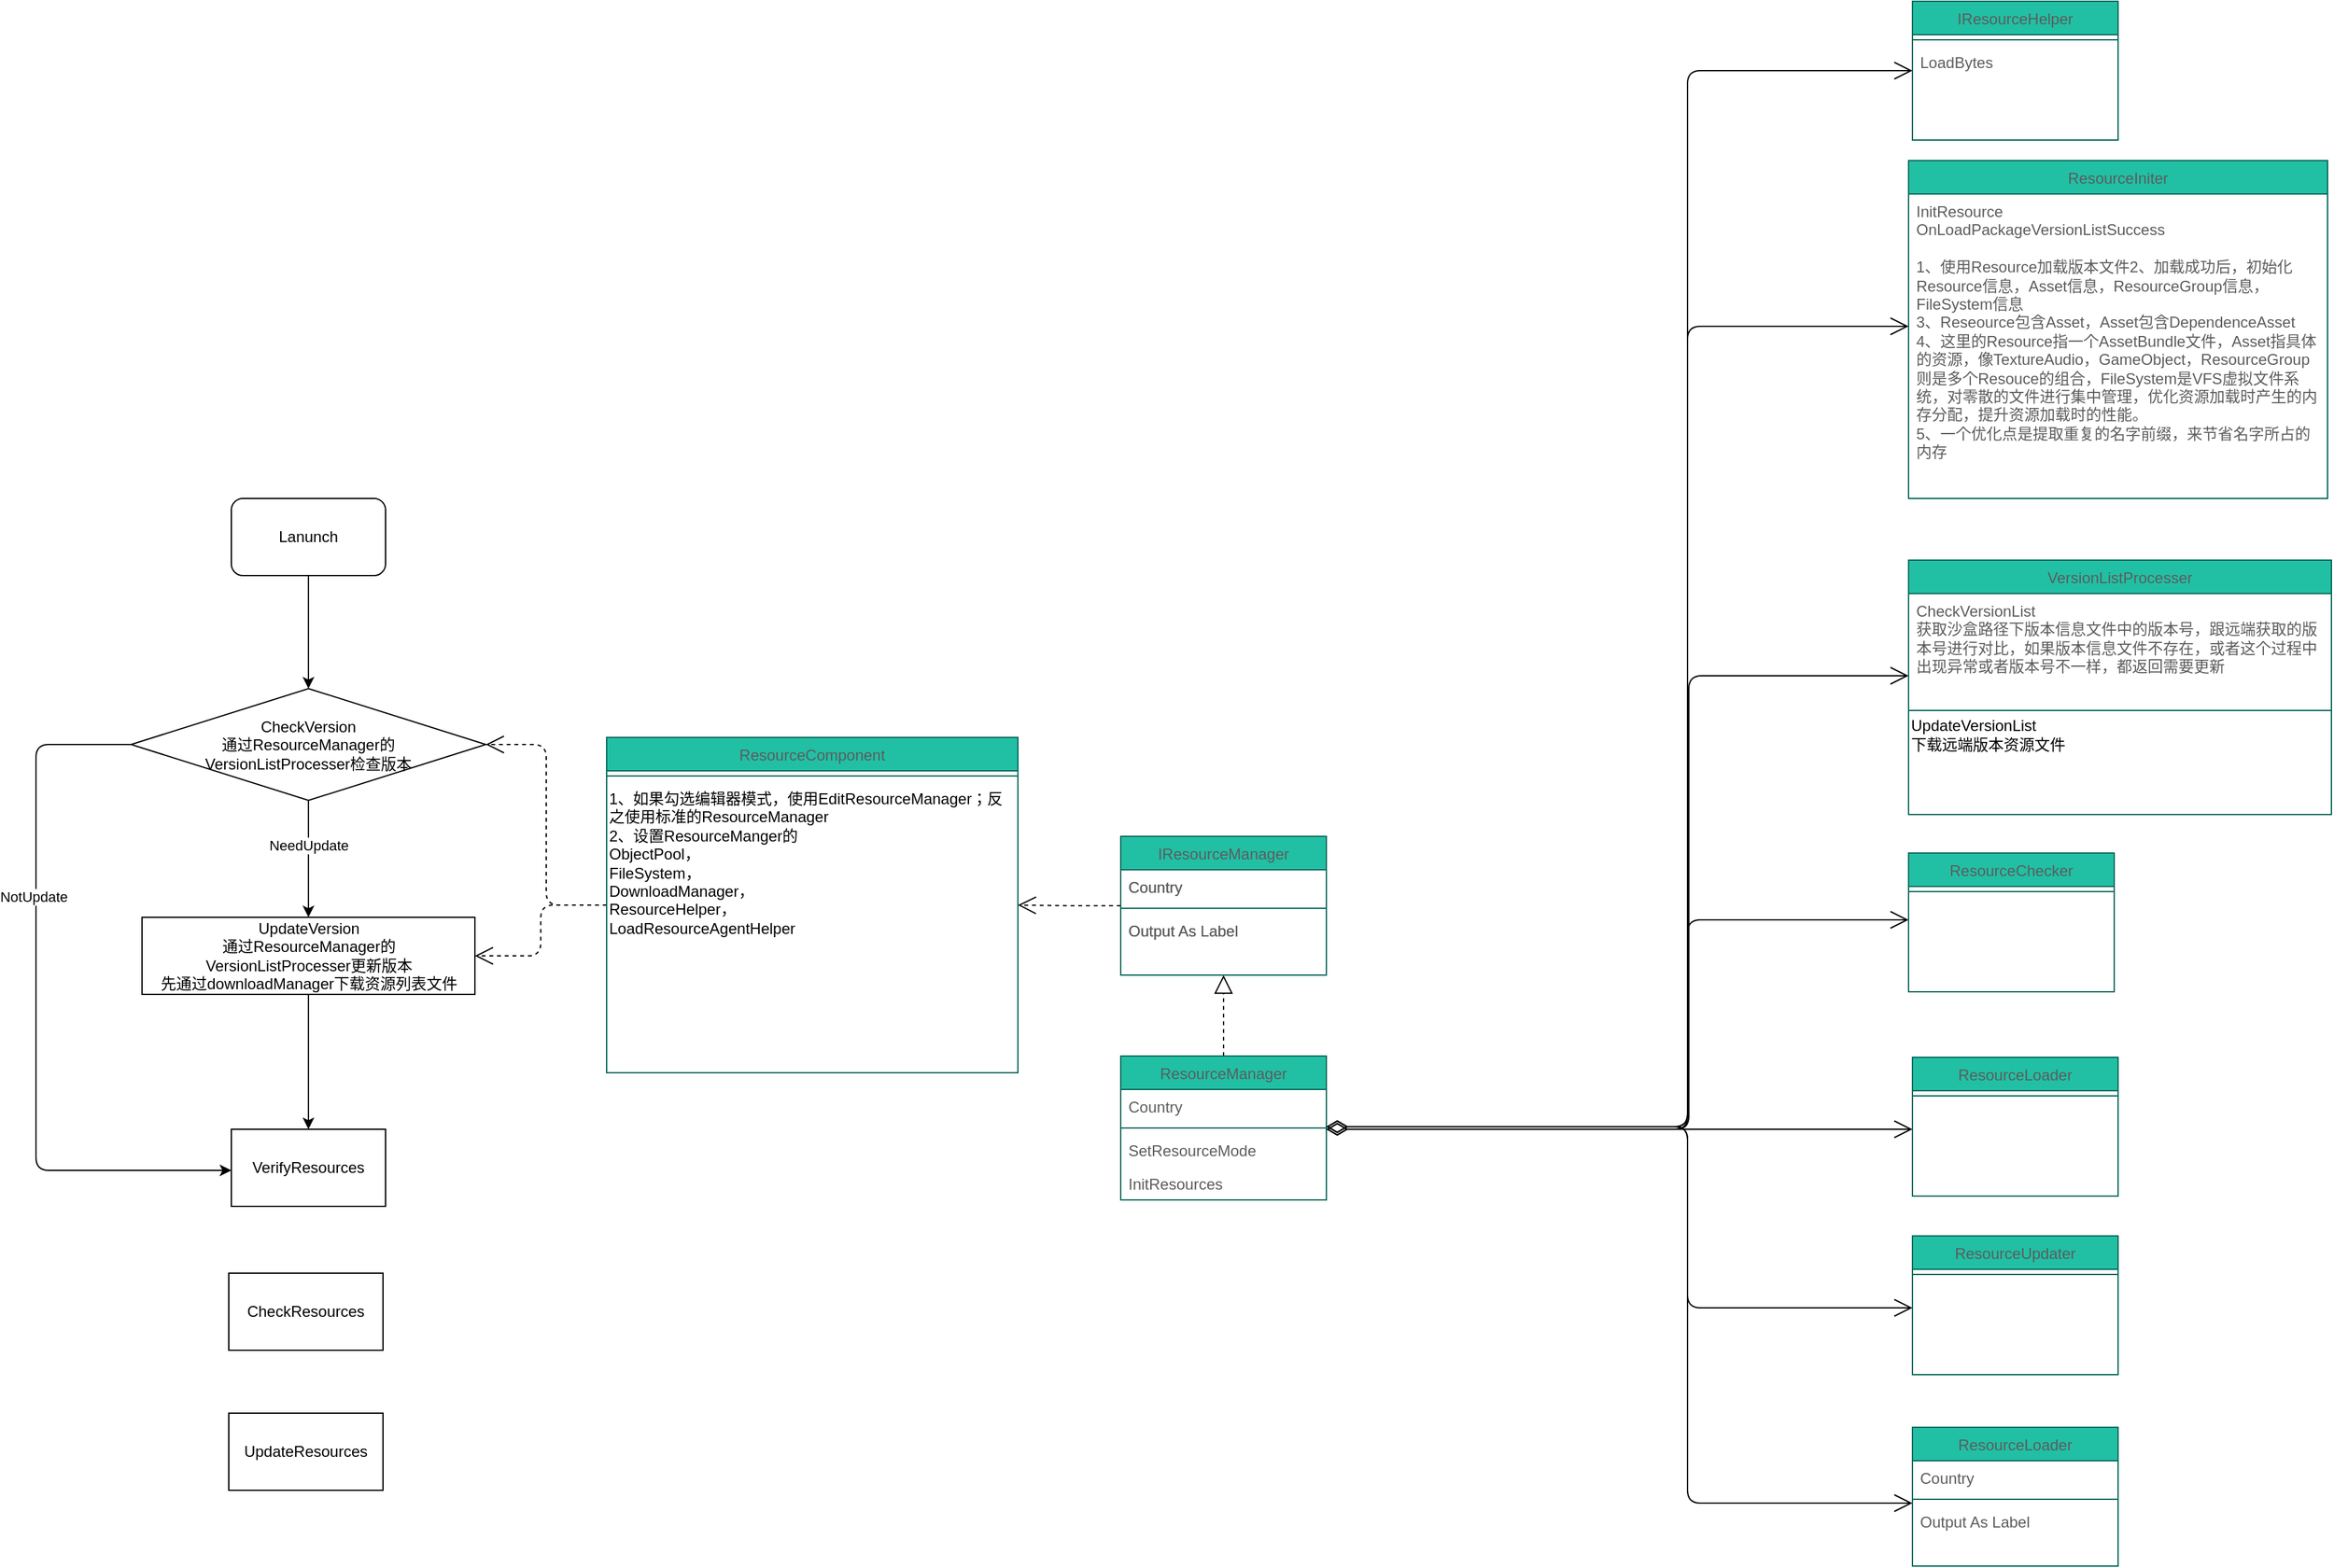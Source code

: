 <mxfile version="20.0.1" type="github">
  <diagram id="C5RBs43oDa-KdzZeNtuy" name="Page-1">
    <mxGraphModel dx="3002" dy="2351" grid="0" gridSize="10" guides="1" tooltips="1" connect="1" arrows="1" fold="1" page="1" pageScale="1" pageWidth="827" pageHeight="1169" math="0" shadow="0">
      <root>
        <mxCell id="WIyWlLk6GJQsqaUBKTNV-0" />
        <mxCell id="WIyWlLk6GJQsqaUBKTNV-1" parent="WIyWlLk6GJQsqaUBKTNV-0" />
        <mxCell id="60lWfc97_Md1UdRuLnQR-23" value="IResourceManager" style="swimlane;fontStyle=0;align=center;verticalAlign=top;childLayout=stackLayout;horizontal=1;startSize=26;horizontalStack=0;resizeParent=1;resizeLast=0;collapsible=1;marginBottom=0;shadow=0;strokeWidth=1;fillColor=#21C0A5;strokeColor=#006658;fontColor=#5C5C5C;rounded=0;" parent="WIyWlLk6GJQsqaUBKTNV-1" vertex="1">
          <mxGeometry x="599" y="468" width="160" height="108" as="geometry">
            <mxRectangle x="550" y="140" width="160" height="26" as="alternateBounds" />
          </mxGeometry>
        </mxCell>
        <mxCell id="60lWfc97_Md1UdRuLnQR-28" value="Country" style="text;align=left;verticalAlign=top;spacingLeft=4;spacingRight=4;overflow=hidden;rotatable=0;points=[[0,0.5],[1,0.5]];portConstraint=eastwest;shadow=0;html=0;fontColor=#5C5C5C;rounded=0;" parent="60lWfc97_Md1UdRuLnQR-23" vertex="1">
          <mxGeometry y="26" width="160" height="26" as="geometry" />
        </mxCell>
        <mxCell id="60lWfc97_Md1UdRuLnQR-29" value="" style="line;html=1;strokeWidth=1;align=left;verticalAlign=middle;spacingTop=-1;spacingLeft=3;spacingRight=3;rotatable=0;labelPosition=right;points=[];portConstraint=eastwest;fillColor=#21C0A5;strokeColor=#006658;fontColor=#5C5C5C;rounded=0;" parent="60lWfc97_Md1UdRuLnQR-23" vertex="1">
          <mxGeometry y="52" width="160" height="8" as="geometry" />
        </mxCell>
        <mxCell id="60lWfc97_Md1UdRuLnQR-31" value="Output As Label" style="text;align=left;verticalAlign=top;spacingLeft=4;spacingRight=4;overflow=hidden;rotatable=0;points=[[0,0.5],[1,0.5]];portConstraint=eastwest;fontColor=#5C5C5C;rounded=0;" parent="60lWfc97_Md1UdRuLnQR-23" vertex="1">
          <mxGeometry y="60" width="160" height="26" as="geometry" />
        </mxCell>
        <mxCell id="u7afOrTUqHZcuy_nIgbm-6" style="endArrow=block;dashed=1;endFill=0;endSize=12;html=1;fontFamily=Helvetica;fontSize=11;fontColor=default;align=center;strokeColor=default;edgeStyle=orthogonalEdgeStyle;" edge="1" parent="WIyWlLk6GJQsqaUBKTNV-1" source="60lWfc97_Md1UdRuLnQR-119" target="60lWfc97_Md1UdRuLnQR-115">
          <mxGeometry relative="1" as="geometry" />
        </mxCell>
        <mxCell id="u7afOrTUqHZcuy_nIgbm-9" style="endArrow=open;endSize=12;dashed=1;html=1;fontFamily=Helvetica;fontSize=11;fontColor=default;align=center;startFill=0;strokeColor=default;edgeStyle=orthogonalEdgeStyle;" edge="1" parent="WIyWlLk6GJQsqaUBKTNV-1" source="60lWfc97_Md1UdRuLnQR-115" target="u7afOrTUqHZcuy_nIgbm-1">
          <mxGeometry relative="1" as="geometry" />
        </mxCell>
        <mxCell id="60lWfc97_Md1UdRuLnQR-115" value="IResourceManager" style="swimlane;fontStyle=0;align=center;verticalAlign=top;childLayout=stackLayout;horizontal=1;startSize=26;horizontalStack=0;resizeParent=1;resizeLast=0;collapsible=1;marginBottom=0;shadow=0;strokeWidth=1;fillColor=#21C0A5;strokeColor=#006658;fontColor=#5C5C5C;rounded=0;" parent="WIyWlLk6GJQsqaUBKTNV-1" vertex="1">
          <mxGeometry x="599" y="468" width="160" height="108" as="geometry">
            <mxRectangle x="550" y="140" width="160" height="26" as="alternateBounds" />
          </mxGeometry>
        </mxCell>
        <mxCell id="60lWfc97_Md1UdRuLnQR-116" value="Country" style="text;align=left;verticalAlign=top;spacingLeft=4;spacingRight=4;overflow=hidden;rotatable=0;points=[[0,0.5],[1,0.5]];portConstraint=eastwest;shadow=0;html=0;fontColor=#5C5C5C;rounded=0;" parent="60lWfc97_Md1UdRuLnQR-115" vertex="1">
          <mxGeometry y="26" width="160" height="26" as="geometry" />
        </mxCell>
        <mxCell id="60lWfc97_Md1UdRuLnQR-117" value="" style="line;html=1;strokeWidth=1;align=left;verticalAlign=middle;spacingTop=-1;spacingLeft=3;spacingRight=3;rotatable=0;labelPosition=right;points=[];portConstraint=eastwest;fillColor=#21C0A5;strokeColor=#006658;fontColor=#5C5C5C;rounded=0;" parent="60lWfc97_Md1UdRuLnQR-115" vertex="1">
          <mxGeometry y="52" width="160" height="8" as="geometry" />
        </mxCell>
        <mxCell id="60lWfc97_Md1UdRuLnQR-118" value="Output As Label" style="text;align=left;verticalAlign=top;spacingLeft=4;spacingRight=4;overflow=hidden;rotatable=0;points=[[0,0.5],[1,0.5]];portConstraint=eastwest;fontColor=#5C5C5C;rounded=0;" parent="60lWfc97_Md1UdRuLnQR-115" vertex="1">
          <mxGeometry y="60" width="160" height="26" as="geometry" />
        </mxCell>
        <mxCell id="60lWfc97_Md1UdRuLnQR-119" value="ResourceManager" style="swimlane;fontStyle=0;align=center;verticalAlign=top;childLayout=stackLayout;horizontal=1;startSize=26;horizontalStack=0;resizeParent=1;resizeLast=0;collapsible=1;marginBottom=0;shadow=0;strokeWidth=1;fillColor=#21C0A5;strokeColor=#006658;fontColor=#5C5C5C;rounded=0;" parent="WIyWlLk6GJQsqaUBKTNV-1" vertex="1">
          <mxGeometry x="599" y="639" width="160" height="112" as="geometry">
            <mxRectangle x="550" y="140" width="160" height="26" as="alternateBounds" />
          </mxGeometry>
        </mxCell>
        <mxCell id="60lWfc97_Md1UdRuLnQR-120" value="Country" style="text;align=left;verticalAlign=top;spacingLeft=4;spacingRight=4;overflow=hidden;rotatable=0;points=[[0,0.5],[1,0.5]];portConstraint=eastwest;shadow=0;html=0;fontColor=#5C5C5C;rounded=0;" parent="60lWfc97_Md1UdRuLnQR-119" vertex="1">
          <mxGeometry y="26" width="160" height="26" as="geometry" />
        </mxCell>
        <mxCell id="60lWfc97_Md1UdRuLnQR-121" value="" style="line;html=1;strokeWidth=1;align=left;verticalAlign=middle;spacingTop=-1;spacingLeft=3;spacingRight=3;rotatable=0;labelPosition=right;points=[];portConstraint=eastwest;fillColor=#21C0A5;strokeColor=#006658;fontColor=#5C5C5C;rounded=0;" parent="60lWfc97_Md1UdRuLnQR-119" vertex="1">
          <mxGeometry y="52" width="160" height="8" as="geometry" />
        </mxCell>
        <mxCell id="u7afOrTUqHZcuy_nIgbm-0" value="SetResourceMode" style="text;align=left;verticalAlign=top;spacingLeft=4;spacingRight=4;overflow=hidden;rotatable=0;points=[[0,0.5],[1,0.5]];portConstraint=eastwest;fontColor=#5C5C5C;rounded=0;" vertex="1" parent="60lWfc97_Md1UdRuLnQR-119">
          <mxGeometry y="60" width="160" height="26" as="geometry" />
        </mxCell>
        <mxCell id="60lWfc97_Md1UdRuLnQR-122" value="InitResources" style="text;align=left;verticalAlign=top;spacingLeft=4;spacingRight=4;overflow=hidden;rotatable=0;points=[[0,0.5],[1,0.5]];portConstraint=eastwest;fontColor=#5C5C5C;rounded=0;" parent="60lWfc97_Md1UdRuLnQR-119" vertex="1">
          <mxGeometry y="86" width="160" height="26" as="geometry" />
        </mxCell>
        <mxCell id="WcdavCTQyrfWiSS4cDZD-1" style="endArrow=open;html=1;endSize=12;startArrow=diamondThin;startSize=14;startFill=0;edgeStyle=orthogonalEdgeStyle;fontFamily=Helvetica;fontSize=11;fontColor=default;align=center;endFill=1;strokeColor=default;" parent="WIyWlLk6GJQsqaUBKTNV-1" source="60lWfc97_Md1UdRuLnQR-119" target="60lWfc97_Md1UdRuLnQR-123" edge="1">
          <mxGeometry relative="1" as="geometry">
            <Array as="points">
              <mxPoint x="1126" y="696" />
              <mxPoint x="1126" y="696" />
            </Array>
          </mxGeometry>
        </mxCell>
        <mxCell id="60lWfc97_Md1UdRuLnQR-123" value="ResourceLoader" style="swimlane;fontStyle=0;align=center;verticalAlign=top;childLayout=stackLayout;horizontal=1;startSize=26;horizontalStack=0;resizeParent=1;resizeLast=0;collapsible=1;marginBottom=0;shadow=0;strokeWidth=1;fillColor=#21C0A5;strokeColor=#006658;fontColor=#5C5C5C;rounded=0;" parent="WIyWlLk6GJQsqaUBKTNV-1" vertex="1">
          <mxGeometry x="1215" y="640" width="160" height="108" as="geometry">
            <mxRectangle x="550" y="140" width="160" height="26" as="alternateBounds" />
          </mxGeometry>
        </mxCell>
        <mxCell id="60lWfc97_Md1UdRuLnQR-125" value="" style="line;html=1;strokeWidth=1;align=left;verticalAlign=middle;spacingTop=-1;spacingLeft=3;spacingRight=3;rotatable=0;labelPosition=right;points=[];portConstraint=eastwest;fillColor=#21C0A5;strokeColor=#006658;fontColor=#5C5C5C;rounded=0;" parent="60lWfc97_Md1UdRuLnQR-123" vertex="1">
          <mxGeometry y="26" width="160" height="8" as="geometry" />
        </mxCell>
        <mxCell id="WcdavCTQyrfWiSS4cDZD-0" style="endArrow=open;html=1;endSize=12;startArrow=diamondThin;startSize=14;startFill=0;edgeStyle=orthogonalEdgeStyle;fontFamily=Helvetica;fontSize=11;fontColor=default;align=center;endFill=1;strokeColor=default;" parent="WIyWlLk6GJQsqaUBKTNV-1" source="60lWfc97_Md1UdRuLnQR-119" target="60lWfc97_Md1UdRuLnQR-127" edge="1">
          <mxGeometry relative="1" as="geometry">
            <Array as="points">
              <mxPoint x="1040" y="694" />
              <mxPoint x="1040" y="71" />
            </Array>
          </mxGeometry>
        </mxCell>
        <mxCell id="60lWfc97_Md1UdRuLnQR-127" value="ResourceIniter" style="swimlane;fontStyle=0;align=center;verticalAlign=top;childLayout=stackLayout;horizontal=1;startSize=26;horizontalStack=0;resizeParent=1;resizeLast=0;collapsible=1;marginBottom=0;shadow=0;strokeWidth=1;fillColor=#21C0A5;strokeColor=#006658;fontColor=#5C5C5C;rounded=0;" parent="WIyWlLk6GJQsqaUBKTNV-1" vertex="1">
          <mxGeometry x="1212" y="-58" width="326" height="263" as="geometry">
            <mxRectangle x="550" y="140" width="160" height="26" as="alternateBounds" />
          </mxGeometry>
        </mxCell>
        <mxCell id="WcdavCTQyrfWiSS4cDZD-25" value="InitResource&#xa;OnLoadPackageVersionListSuccess&#xa;&#xa;1、使用Resource加载版本文件2、加载成功后，初始化Resource信息，Asset信息，ResourceGroup信息，FileSystem信息&#xa;3、Reseource包含Asset，Asset包含DependenceAsset&#xa;4、这里的Resource指一个AssetBundle文件，Asset指具体的资源，像TextureAudio，GameObject，ResourceGroup则是多个Resouce的组合，FileSystem是VFS虚拟文件系统，对零散的文件进行集中管理，优化资源加载时产生的内存分配，提升资源加载时的性能。&#xa;5、一个优化点是提取重复的名字前缀，来节省名字所占的内存&#xa;&#xa;" style="text;align=left;verticalAlign=top;spacingLeft=4;spacingRight=4;overflow=hidden;rotatable=0;points=[[0,0.5],[1,0.5]];portConstraint=eastwest;shadow=0;html=0;fontColor=#5C5C5C;rounded=0;whiteSpace=wrap;" parent="60lWfc97_Md1UdRuLnQR-127" vertex="1">
          <mxGeometry y="26" width="326" height="227" as="geometry" />
        </mxCell>
        <mxCell id="WcdavCTQyrfWiSS4cDZD-2" style="endArrow=open;html=1;endSize=12;startArrow=diamondThin;startSize=14;startFill=0;edgeStyle=orthogonalEdgeStyle;fontFamily=Helvetica;fontSize=11;fontColor=default;align=center;endFill=1;strokeColor=default;" parent="WIyWlLk6GJQsqaUBKTNV-1" source="60lWfc97_Md1UdRuLnQR-119" target="60lWfc97_Md1UdRuLnQR-131" edge="1">
          <mxGeometry relative="1" as="geometry">
            <Array as="points">
              <mxPoint x="1040" y="696" />
              <mxPoint x="1040" y="533" />
            </Array>
          </mxGeometry>
        </mxCell>
        <mxCell id="60lWfc97_Md1UdRuLnQR-131" value="ResourceChecker" style="swimlane;fontStyle=0;align=center;verticalAlign=top;childLayout=stackLayout;horizontal=1;startSize=26;horizontalStack=0;resizeParent=1;resizeLast=0;collapsible=1;marginBottom=0;shadow=0;strokeWidth=1;fillColor=#21C0A5;strokeColor=#006658;fontColor=#5C5C5C;rounded=0;" parent="WIyWlLk6GJQsqaUBKTNV-1" vertex="1">
          <mxGeometry x="1212" y="481" width="160" height="108" as="geometry">
            <mxRectangle x="550" y="140" width="160" height="26" as="alternateBounds" />
          </mxGeometry>
        </mxCell>
        <mxCell id="60lWfc97_Md1UdRuLnQR-133" value="" style="line;html=1;strokeWidth=1;align=left;verticalAlign=middle;spacingTop=-1;spacingLeft=3;spacingRight=3;rotatable=0;labelPosition=right;points=[];portConstraint=eastwest;fillColor=#21C0A5;strokeColor=#006658;fontColor=#5C5C5C;rounded=0;" parent="60lWfc97_Md1UdRuLnQR-131" vertex="1">
          <mxGeometry y="26" width="160" height="8" as="geometry" />
        </mxCell>
        <mxCell id="WcdavCTQyrfWiSS4cDZD-5" style="endArrow=open;html=1;endSize=12;startArrow=diamondThin;startSize=14;startFill=0;edgeStyle=orthogonalEdgeStyle;fontFamily=Helvetica;fontSize=11;fontColor=default;align=center;endFill=1;strokeColor=default;" parent="WIyWlLk6GJQsqaUBKTNV-1" source="60lWfc97_Md1UdRuLnQR-119" target="60lWfc97_Md1UdRuLnQR-135" edge="1">
          <mxGeometry relative="1" as="geometry">
            <Array as="points">
              <mxPoint x="1040" y="694" />
              <mxPoint x="1040" y="835" />
            </Array>
          </mxGeometry>
        </mxCell>
        <mxCell id="60lWfc97_Md1UdRuLnQR-135" value="ResourceUpdater" style="swimlane;fontStyle=0;align=center;verticalAlign=top;childLayout=stackLayout;horizontal=1;startSize=26;horizontalStack=0;resizeParent=1;resizeLast=0;collapsible=1;marginBottom=0;shadow=0;strokeWidth=1;fillColor=#21C0A5;strokeColor=#006658;fontColor=#5C5C5C;rounded=0;" parent="WIyWlLk6GJQsqaUBKTNV-1" vertex="1">
          <mxGeometry x="1215" y="779" width="160" height="108" as="geometry">
            <mxRectangle x="550" y="140" width="160" height="26" as="alternateBounds" />
          </mxGeometry>
        </mxCell>
        <mxCell id="60lWfc97_Md1UdRuLnQR-137" value="" style="line;html=1;strokeWidth=1;align=left;verticalAlign=middle;spacingTop=-1;spacingLeft=3;spacingRight=3;rotatable=0;labelPosition=right;points=[];portConstraint=eastwest;fillColor=#21C0A5;strokeColor=#006658;fontColor=#5C5C5C;rounded=0;" parent="60lWfc97_Md1UdRuLnQR-135" vertex="1">
          <mxGeometry y="26" width="160" height="8" as="geometry" />
        </mxCell>
        <mxCell id="WcdavCTQyrfWiSS4cDZD-6" style="endArrow=open;html=1;endSize=12;startArrow=diamondThin;startSize=14;startFill=0;edgeStyle=orthogonalEdgeStyle;fontFamily=Helvetica;fontSize=11;fontColor=default;align=center;endFill=1;strokeColor=default;" parent="WIyWlLk6GJQsqaUBKTNV-1" source="60lWfc97_Md1UdRuLnQR-119" target="60lWfc97_Md1UdRuLnQR-139" edge="1">
          <mxGeometry relative="1" as="geometry">
            <Array as="points">
              <mxPoint x="1040" y="694" />
              <mxPoint x="1040" y="987" />
            </Array>
          </mxGeometry>
        </mxCell>
        <mxCell id="60lWfc97_Md1UdRuLnQR-139" value="ResourceLoader" style="swimlane;fontStyle=0;align=center;verticalAlign=top;childLayout=stackLayout;horizontal=1;startSize=26;horizontalStack=0;resizeParent=1;resizeLast=0;collapsible=1;marginBottom=0;shadow=0;strokeWidth=1;fillColor=#21C0A5;strokeColor=#006658;fontColor=#5C5C5C;rounded=0;" parent="WIyWlLk6GJQsqaUBKTNV-1" vertex="1">
          <mxGeometry x="1215" y="928" width="160" height="108" as="geometry">
            <mxRectangle x="550" y="140" width="160" height="26" as="alternateBounds" />
          </mxGeometry>
        </mxCell>
        <mxCell id="60lWfc97_Md1UdRuLnQR-140" value="Country" style="text;align=left;verticalAlign=top;spacingLeft=4;spacingRight=4;overflow=hidden;rotatable=0;points=[[0,0.5],[1,0.5]];portConstraint=eastwest;shadow=0;html=0;fontColor=#5C5C5C;rounded=0;" parent="60lWfc97_Md1UdRuLnQR-139" vertex="1">
          <mxGeometry y="26" width="160" height="26" as="geometry" />
        </mxCell>
        <mxCell id="60lWfc97_Md1UdRuLnQR-141" value="" style="line;html=1;strokeWidth=1;align=left;verticalAlign=middle;spacingTop=-1;spacingLeft=3;spacingRight=3;rotatable=0;labelPosition=right;points=[];portConstraint=eastwest;fillColor=#21C0A5;strokeColor=#006658;fontColor=#5C5C5C;rounded=0;" parent="60lWfc97_Md1UdRuLnQR-139" vertex="1">
          <mxGeometry y="52" width="160" height="8" as="geometry" />
        </mxCell>
        <mxCell id="60lWfc97_Md1UdRuLnQR-142" value="Output As Label" style="text;align=left;verticalAlign=top;spacingLeft=4;spacingRight=4;overflow=hidden;rotatable=0;points=[[0,0.5],[1,0.5]];portConstraint=eastwest;fontColor=#5C5C5C;rounded=0;" parent="60lWfc97_Md1UdRuLnQR-139" vertex="1">
          <mxGeometry y="60" width="160" height="26" as="geometry" />
        </mxCell>
        <mxCell id="WcdavCTQyrfWiSS4cDZD-30" style="endArrow=open;html=1;endSize=12;startArrow=diamondThin;startSize=14;startFill=0;edgeStyle=orthogonalEdgeStyle;fontFamily=Helvetica;fontSize=11;fontColor=default;align=center;endFill=1;strokeColor=default;" parent="WIyWlLk6GJQsqaUBKTNV-1" source="60lWfc97_Md1UdRuLnQR-119" target="WcdavCTQyrfWiSS4cDZD-26" edge="1">
          <mxGeometry relative="1" as="geometry">
            <Array as="points">
              <mxPoint x="1040" y="694" />
              <mxPoint x="1040" y="-128" />
            </Array>
          </mxGeometry>
        </mxCell>
        <mxCell id="WcdavCTQyrfWiSS4cDZD-26" value="IResourceHelper" style="swimlane;fontStyle=0;align=center;verticalAlign=top;childLayout=stackLayout;horizontal=1;startSize=26;horizontalStack=0;resizeParent=1;resizeLast=0;collapsible=1;marginBottom=0;shadow=0;strokeWidth=1;fillColor=#21C0A5;strokeColor=#006658;fontColor=#5C5C5C;rounded=0;" parent="WIyWlLk6GJQsqaUBKTNV-1" vertex="1">
          <mxGeometry x="1215" y="-182" width="160" height="108" as="geometry">
            <mxRectangle x="550" y="140" width="160" height="26" as="alternateBounds" />
          </mxGeometry>
        </mxCell>
        <mxCell id="WcdavCTQyrfWiSS4cDZD-28" value="" style="line;html=1;strokeWidth=1;align=left;verticalAlign=middle;spacingTop=-1;spacingLeft=3;spacingRight=3;rotatable=0;labelPosition=right;points=[];portConstraint=eastwest;fillColor=#21C0A5;strokeColor=#006658;fontColor=#5C5C5C;rounded=0;" parent="WcdavCTQyrfWiSS4cDZD-26" vertex="1">
          <mxGeometry y="26" width="160" height="8" as="geometry" />
        </mxCell>
        <mxCell id="WcdavCTQyrfWiSS4cDZD-29" value="LoadBytes" style="text;align=left;verticalAlign=top;spacingLeft=4;spacingRight=4;overflow=hidden;rotatable=0;points=[[0,0.5],[1,0.5]];portConstraint=eastwest;fontColor=#5C5C5C;rounded=0;" parent="WcdavCTQyrfWiSS4cDZD-26" vertex="1">
          <mxGeometry y="34" width="160" height="26" as="geometry" />
        </mxCell>
        <mxCell id="u7afOrTUqHZcuy_nIgbm-17" style="endArrow=open;endSize=12;dashed=1;html=1;fontFamily=Helvetica;fontSize=11;fontColor=default;align=center;startFill=1;endFill=0;strokeColor=default;edgeStyle=orthogonalEdgeStyle;" edge="1" parent="WIyWlLk6GJQsqaUBKTNV-1" source="u7afOrTUqHZcuy_nIgbm-1" target="u7afOrTUqHZcuy_nIgbm-15">
          <mxGeometry relative="1" as="geometry" />
        </mxCell>
        <mxCell id="u7afOrTUqHZcuy_nIgbm-33" style="endArrow=open;endSize=12;dashed=1;html=1;fontFamily=Helvetica;fontSize=11;fontColor=default;align=center;startFill=0;endFill=1;strokeColor=default;edgeStyle=orthogonalEdgeStyle;" edge="1" parent="WIyWlLk6GJQsqaUBKTNV-1" source="u7afOrTUqHZcuy_nIgbm-1" target="u7afOrTUqHZcuy_nIgbm-24">
          <mxGeometry relative="1" as="geometry" />
        </mxCell>
        <mxCell id="u7afOrTUqHZcuy_nIgbm-1" value="ResourceComponent" style="swimlane;fontStyle=0;align=center;verticalAlign=top;childLayout=stackLayout;horizontal=1;startSize=26;horizontalStack=0;resizeParent=1;resizeLast=0;collapsible=1;marginBottom=0;shadow=0;strokeWidth=1;fillColor=#21C0A5;strokeColor=#006658;fontColor=#5C5C5C;rounded=0;" vertex="1" parent="WIyWlLk6GJQsqaUBKTNV-1">
          <mxGeometry x="199" y="391" width="320" height="261" as="geometry">
            <mxRectangle x="550" y="140" width="160" height="26" as="alternateBounds" />
          </mxGeometry>
        </mxCell>
        <mxCell id="u7afOrTUqHZcuy_nIgbm-3" value="" style="line;html=1;strokeWidth=1;align=left;verticalAlign=middle;spacingTop=-1;spacingLeft=3;spacingRight=3;rotatable=0;labelPosition=right;points=[];portConstraint=eastwest;fillColor=#21C0A5;strokeColor=#006658;fontColor=#5C5C5C;rounded=0;" vertex="1" parent="u7afOrTUqHZcuy_nIgbm-1">
          <mxGeometry y="26" width="320" height="8" as="geometry" />
        </mxCell>
        <mxCell id="u7afOrTUqHZcuy_nIgbm-11" value="&lt;div&gt;1、如果勾选编辑器模式，使用EditResourceManager；反之使用标准的ResourceManager&lt;/div&gt;&lt;div&gt;2、设置ResourceManger的&lt;/div&gt;&lt;div&gt;ObjectPool，&lt;/div&gt;&lt;div&gt;FileSystem，&lt;/div&gt;&lt;div&gt;DownloadManager，&lt;/div&gt;&lt;div&gt;ResourceHelper，&lt;/div&gt;&lt;div&gt;LoadResourceAgentHelper&lt;br&gt;&lt;/div&gt;" style="text;html=1;strokeColor=none;fillColor=none;align=left;verticalAlign=top;rounded=0;whiteSpace=wrap;" vertex="1" parent="u7afOrTUqHZcuy_nIgbm-1">
          <mxGeometry y="34" width="320" height="223" as="geometry" />
        </mxCell>
        <mxCell id="u7afOrTUqHZcuy_nIgbm-16" style="edgeStyle=orthogonalEdgeStyle;rounded=0;orthogonalLoop=1;jettySize=auto;html=1;startArrow=classic;startFill=1;endArrow=none;endFill=0;exitX=0.5;exitY=0;exitDx=0;exitDy=0;" edge="1" parent="WIyWlLk6GJQsqaUBKTNV-1" source="u7afOrTUqHZcuy_nIgbm-15" target="u7afOrTUqHZcuy_nIgbm-13">
          <mxGeometry relative="1" as="geometry" />
        </mxCell>
        <mxCell id="u7afOrTUqHZcuy_nIgbm-13" value="Lanunch" style="rounded=1;whiteSpace=wrap;html=1;" vertex="1" parent="WIyWlLk6GJQsqaUBKTNV-1">
          <mxGeometry x="-93" y="205" width="120" height="60" as="geometry" />
        </mxCell>
        <mxCell id="u7afOrTUqHZcuy_nIgbm-26" style="endArrow=classic;html=1;fontFamily=Helvetica;fontSize=11;fontColor=default;align=center;startFill=0;endFill=1;strokeColor=default;edgeStyle=orthogonalEdgeStyle;" edge="1" parent="WIyWlLk6GJQsqaUBKTNV-1" source="u7afOrTUqHZcuy_nIgbm-15" target="u7afOrTUqHZcuy_nIgbm-24">
          <mxGeometry relative="1" as="geometry" />
        </mxCell>
        <mxCell id="u7afOrTUqHZcuy_nIgbm-27" value="NeedUpdate" style="edgeLabel;html=1;align=center;verticalAlign=middle;resizable=0;points=[];" vertex="1" connectable="0" parent="u7afOrTUqHZcuy_nIgbm-26">
          <mxGeometry x="-0.235" relative="1" as="geometry">
            <mxPoint as="offset" />
          </mxGeometry>
        </mxCell>
        <mxCell id="u7afOrTUqHZcuy_nIgbm-31" style="endArrow=classic;html=1;fontFamily=Helvetica;fontSize=11;fontColor=default;align=center;startFill=0;endFill=1;strokeColor=default;edgeStyle=orthogonalEdgeStyle;" edge="1" parent="WIyWlLk6GJQsqaUBKTNV-1" source="u7afOrTUqHZcuy_nIgbm-15" target="u7afOrTUqHZcuy_nIgbm-28">
          <mxGeometry relative="1" as="geometry">
            <Array as="points">
              <mxPoint x="-245" y="397" />
              <mxPoint x="-245" y="728" />
            </Array>
          </mxGeometry>
        </mxCell>
        <mxCell id="u7afOrTUqHZcuy_nIgbm-32" value="NotUpdate" style="edgeLabel;html=1;align=center;verticalAlign=middle;resizable=0;points=[];" vertex="1" connectable="0" parent="u7afOrTUqHZcuy_nIgbm-31">
          <mxGeometry x="-0.309" y="-2" relative="1" as="geometry">
            <mxPoint as="offset" />
          </mxGeometry>
        </mxCell>
        <mxCell id="u7afOrTUqHZcuy_nIgbm-15" value="&lt;div&gt;CheckVersion&lt;/div&gt;&lt;div&gt;通过ResourceManager的&lt;br&gt;&lt;/div&gt;VersionListProcesser检查版本" style="rhombus;whiteSpace=wrap;html=1;fontFamily=Helvetica;fontSize=12;fontColor=default;align=center;strokeColor=default;fillColor=default;" vertex="1" parent="WIyWlLk6GJQsqaUBKTNV-1">
          <mxGeometry x="-171" y="353" width="276" height="87" as="geometry" />
        </mxCell>
        <mxCell id="u7afOrTUqHZcuy_nIgbm-22" style="endArrow=open;html=1;endSize=12;startArrow=diamondThin;startSize=14;startFill=0;edgeStyle=orthogonalEdgeStyle;fontFamily=Helvetica;fontSize=11;fontColor=default;align=center;endFill=0;strokeColor=default;" edge="1" parent="WIyWlLk6GJQsqaUBKTNV-1" source="60lWfc97_Md1UdRuLnQR-119" target="u7afOrTUqHZcuy_nIgbm-18">
          <mxGeometry relative="1" as="geometry">
            <Array as="points">
              <mxPoint x="1041" y="696" />
              <mxPoint x="1041" y="343" />
            </Array>
          </mxGeometry>
        </mxCell>
        <mxCell id="u7afOrTUqHZcuy_nIgbm-18" value="VersionListProcesser" style="swimlane;fontStyle=0;align=center;verticalAlign=top;childLayout=stackLayout;horizontal=1;startSize=26;horizontalStack=0;resizeParent=1;resizeLast=0;collapsible=1;marginBottom=0;shadow=0;strokeWidth=1;fillColor=#21C0A5;strokeColor=#006658;fontColor=#5C5C5C;rounded=0;" vertex="1" parent="WIyWlLk6GJQsqaUBKTNV-1">
          <mxGeometry x="1212" y="253" width="329" height="198" as="geometry">
            <mxRectangle x="550" y="140" width="160" height="26" as="alternateBounds" />
          </mxGeometry>
        </mxCell>
        <mxCell id="u7afOrTUqHZcuy_nIgbm-19" value="CheckVersionList&#xa;获取沙盒路径下版本信息文件中的版本号，跟远端获取的版本号进行对比，如果版本信息文件不存在，或者这个过程中出现异常或者版本号不一样，都返回需要更新" style="text;align=left;verticalAlign=top;spacingLeft=4;spacingRight=4;overflow=hidden;rotatable=0;points=[[0,0.5],[1,0.5]];portConstraint=eastwest;shadow=0;html=0;fontColor=#5C5C5C;rounded=0;whiteSpace=wrap;" vertex="1" parent="u7afOrTUqHZcuy_nIgbm-18">
          <mxGeometry y="26" width="329" height="87" as="geometry" />
        </mxCell>
        <mxCell id="u7afOrTUqHZcuy_nIgbm-20" value="" style="line;html=1;strokeWidth=1;align=left;verticalAlign=middle;spacingTop=-1;spacingLeft=3;spacingRight=3;rotatable=0;labelPosition=right;points=[];portConstraint=eastwest;fillColor=#21C0A5;strokeColor=#006658;fontColor=#5C5C5C;rounded=0;" vertex="1" parent="u7afOrTUqHZcuy_nIgbm-18">
          <mxGeometry y="113" width="329" height="8" as="geometry" />
        </mxCell>
        <mxCell id="u7afOrTUqHZcuy_nIgbm-38" value="&lt;div&gt;UpdateVersionList&lt;/div&gt;&lt;div&gt;下载远端版本资源文件&lt;/div&gt;" style="text;html=1;strokeColor=none;fillColor=none;align=left;verticalAlign=middle;whiteSpace=wrap;rounded=0;" vertex="1" parent="u7afOrTUqHZcuy_nIgbm-18">
          <mxGeometry y="121" width="329" height="30" as="geometry" />
        </mxCell>
        <mxCell id="u7afOrTUqHZcuy_nIgbm-30" style="endArrow=classic;html=1;fontFamily=Helvetica;fontSize=11;fontColor=default;align=center;startFill=0;endFill=1;strokeColor=default;edgeStyle=orthogonalEdgeStyle;" edge="1" parent="WIyWlLk6GJQsqaUBKTNV-1" source="u7afOrTUqHZcuy_nIgbm-24" target="u7afOrTUqHZcuy_nIgbm-28">
          <mxGeometry relative="1" as="geometry" />
        </mxCell>
        <mxCell id="u7afOrTUqHZcuy_nIgbm-24" value="&lt;div&gt;UpdateVersion&lt;div&gt;通过ResourceManager的&lt;br&gt;&lt;/div&gt;VersionListProcesser更新版本&lt;/div&gt;&lt;div&gt;先通过downloadManager下载资源列表文件&lt;br&gt;&lt;/div&gt;" style="rounded=0;whiteSpace=wrap;html=1;" vertex="1" parent="WIyWlLk6GJQsqaUBKTNV-1">
          <mxGeometry x="-162.5" y="531" width="259" height="60" as="geometry" />
        </mxCell>
        <mxCell id="u7afOrTUqHZcuy_nIgbm-28" value="VerifyResources" style="rounded=0;whiteSpace=wrap;" vertex="1" parent="WIyWlLk6GJQsqaUBKTNV-1">
          <mxGeometry x="-93" y="696" width="120" height="60" as="geometry" />
        </mxCell>
        <mxCell id="u7afOrTUqHZcuy_nIgbm-36" value="CheckResources" style="rounded=0;whiteSpace=wrap;" vertex="1" parent="WIyWlLk6GJQsqaUBKTNV-1">
          <mxGeometry x="-95" y="808" width="120" height="60" as="geometry" />
        </mxCell>
        <mxCell id="u7afOrTUqHZcuy_nIgbm-37" value="UpdateResources" style="rounded=0;whiteSpace=wrap;" vertex="1" parent="WIyWlLk6GJQsqaUBKTNV-1">
          <mxGeometry x="-95" y="917" width="120" height="60" as="geometry" />
        </mxCell>
      </root>
    </mxGraphModel>
  </diagram>
</mxfile>
